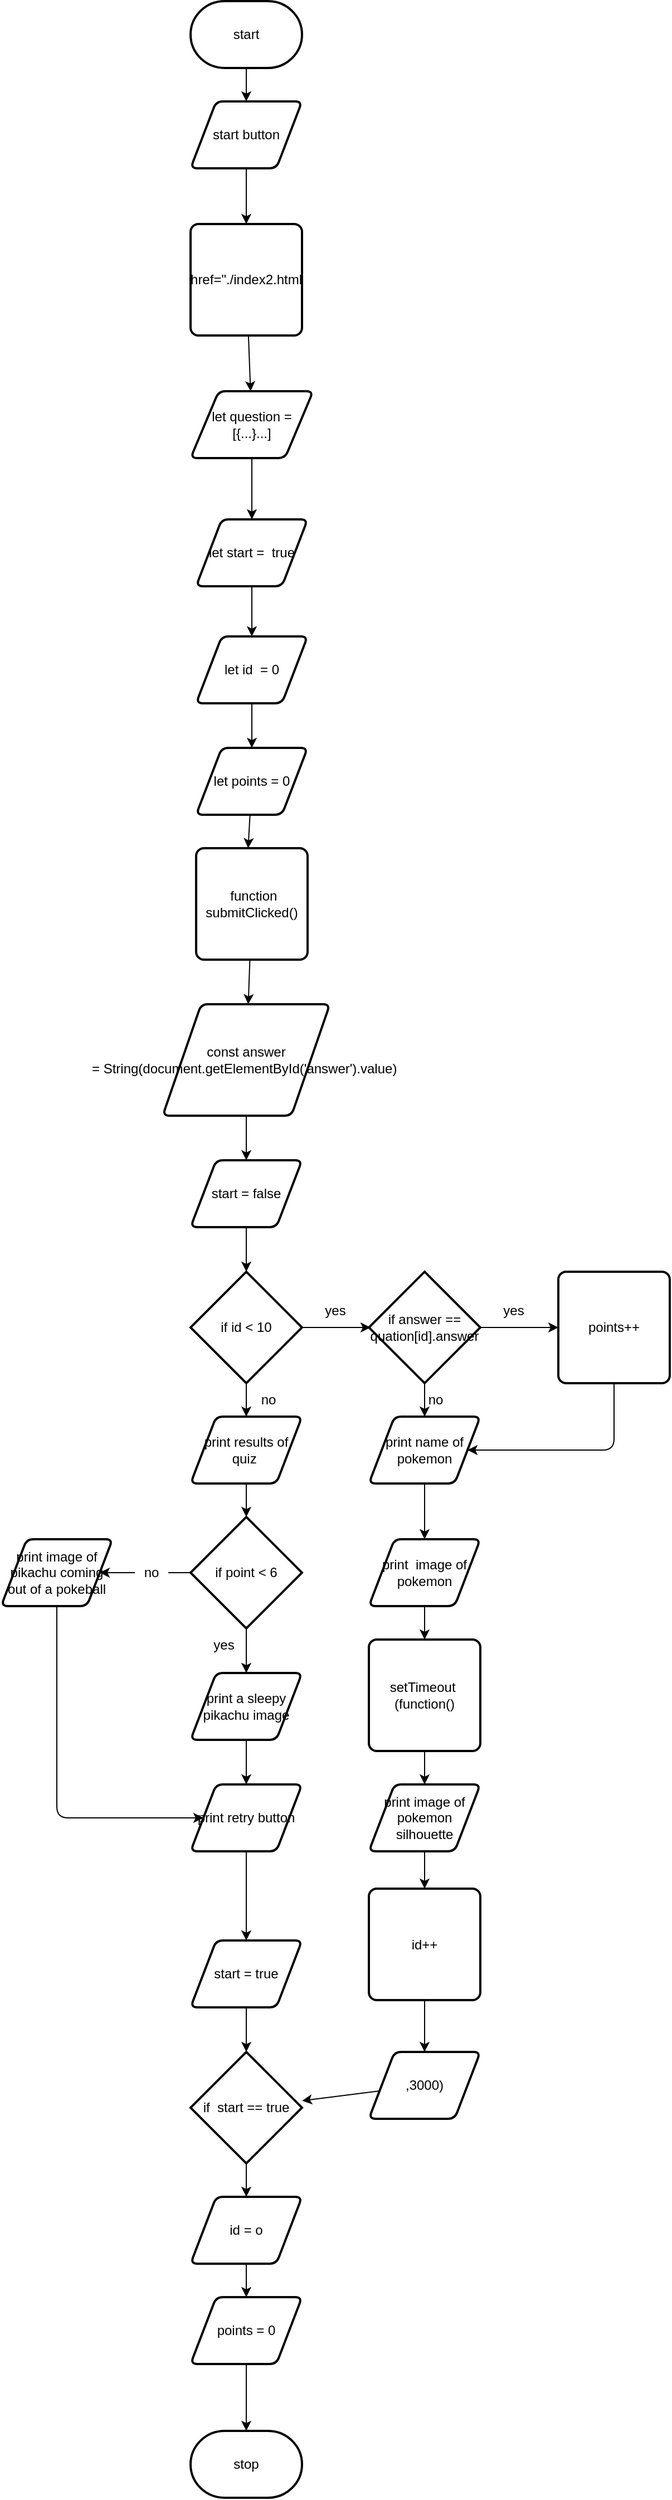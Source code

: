 <mxfile>
    <diagram id="QK12YSNgJE9AkP-LcR7z" name="Page-1">
        <mxGraphModel dx="532" dy="431" grid="1" gridSize="10" guides="1" tooltips="1" connect="1" arrows="1" fold="1" page="1" pageScale="1" pageWidth="827" pageHeight="1169" math="0" shadow="0">
            <root>
                <mxCell id="0"/>
                <mxCell id="1" parent="0"/>
                <mxCell id="4" value="" style="edgeStyle=none;html=1;" parent="1" source="2" target="3" edge="1">
                    <mxGeometry relative="1" as="geometry"/>
                </mxCell>
                <mxCell id="2" value="start" style="strokeWidth=2;html=1;shape=mxgraph.flowchart.terminator;whiteSpace=wrap;" parent="1" vertex="1">
                    <mxGeometry x="280" y="60" width="100" height="60" as="geometry"/>
                </mxCell>
                <mxCell id="6" value="" style="edgeStyle=none;html=1;" parent="1" source="3" target="5" edge="1">
                    <mxGeometry relative="1" as="geometry"/>
                </mxCell>
                <mxCell id="3" value="start button" style="shape=parallelogram;html=1;strokeWidth=2;perimeter=parallelogramPerimeter;whiteSpace=wrap;rounded=1;arcSize=12;size=0.23;" parent="1" vertex="1">
                    <mxGeometry x="280" y="150" width="100" height="60" as="geometry"/>
                </mxCell>
                <mxCell id="8" value="" style="edgeStyle=none;html=1;" parent="1" source="5" target="7" edge="1">
                    <mxGeometry relative="1" as="geometry"/>
                </mxCell>
                <mxCell id="5" value="href=&quot;./index2.html" style="rounded=1;whiteSpace=wrap;html=1;absoluteArcSize=1;arcSize=14;strokeWidth=2;" parent="1" vertex="1">
                    <mxGeometry x="280" y="260" width="100" height="100" as="geometry"/>
                </mxCell>
                <mxCell id="10" value="" style="edgeStyle=none;html=1;" parent="1" source="7" target="9" edge="1">
                    <mxGeometry relative="1" as="geometry"/>
                </mxCell>
                <mxCell id="7" value="let question = [{...}...]" style="shape=parallelogram;html=1;strokeWidth=2;perimeter=parallelogramPerimeter;whiteSpace=wrap;rounded=1;arcSize=12;size=0.23;" parent="1" vertex="1">
                    <mxGeometry x="280" y="410" width="110" height="60" as="geometry"/>
                </mxCell>
                <mxCell id="12" value="" style="edgeStyle=none;html=1;" parent="1" source="9" target="11" edge="1">
                    <mxGeometry relative="1" as="geometry"/>
                </mxCell>
                <mxCell id="9" value="let start =&amp;nbsp; true" style="shape=parallelogram;html=1;strokeWidth=2;perimeter=parallelogramPerimeter;whiteSpace=wrap;rounded=1;arcSize=12;size=0.23;" parent="1" vertex="1">
                    <mxGeometry x="285" y="525" width="100" height="60" as="geometry"/>
                </mxCell>
                <mxCell id="14" value="" style="edgeStyle=none;html=1;" parent="1" source="11" target="13" edge="1">
                    <mxGeometry relative="1" as="geometry"/>
                </mxCell>
                <mxCell id="11" value="let id&amp;nbsp; = 0" style="shape=parallelogram;html=1;strokeWidth=2;perimeter=parallelogramPerimeter;whiteSpace=wrap;rounded=1;arcSize=12;size=0.23;" parent="1" vertex="1">
                    <mxGeometry x="285" y="630" width="100" height="60" as="geometry"/>
                </mxCell>
                <mxCell id="18" value="" style="edgeStyle=none;html=1;" parent="1" source="13" edge="1">
                    <mxGeometry relative="1" as="geometry">
                        <mxPoint x="331.667" y="820" as="targetPoint"/>
                    </mxGeometry>
                </mxCell>
                <mxCell id="13" value="let points = 0" style="shape=parallelogram;html=1;strokeWidth=2;perimeter=parallelogramPerimeter;whiteSpace=wrap;rounded=1;arcSize=12;size=0.23;" parent="1" vertex="1">
                    <mxGeometry x="285" y="730" width="100" height="60" as="geometry"/>
                </mxCell>
                <mxCell id="23" value="" style="edgeStyle=none;html=1;" parent="1" source="15" target="22" edge="1">
                    <mxGeometry relative="1" as="geometry"/>
                </mxCell>
                <mxCell id="15" value="const answer =&amp;nbsp;String(document.getElementById('answer').value)&amp;nbsp;" style="shape=parallelogram;html=1;strokeWidth=2;perimeter=parallelogramPerimeter;whiteSpace=wrap;rounded=1;arcSize=12;size=0.23;" parent="1" vertex="1">
                    <mxGeometry x="255" y="960" width="150" height="100" as="geometry"/>
                </mxCell>
                <mxCell id="21" value="" style="edgeStyle=none;html=1;" parent="1" source="20" target="15" edge="1">
                    <mxGeometry relative="1" as="geometry"/>
                </mxCell>
                <mxCell id="20" value="&amp;nbsp;function submitClicked()" style="rounded=1;whiteSpace=wrap;html=1;absoluteArcSize=1;arcSize=14;strokeWidth=2;" parent="1" vertex="1">
                    <mxGeometry x="285" y="820" width="100" height="100" as="geometry"/>
                </mxCell>
                <mxCell id="25" value="" style="edgeStyle=none;html=1;" parent="1" source="22" target="24" edge="1">
                    <mxGeometry relative="1" as="geometry"/>
                </mxCell>
                <mxCell id="22" value="start = false" style="shape=parallelogram;html=1;strokeWidth=2;perimeter=parallelogramPerimeter;whiteSpace=wrap;rounded=1;arcSize=12;size=0.23;" parent="1" vertex="1">
                    <mxGeometry x="280" y="1100" width="100" height="60" as="geometry"/>
                </mxCell>
                <mxCell id="33" value="" style="edgeStyle=none;html=1;" parent="1" source="24" edge="1">
                    <mxGeometry relative="1" as="geometry">
                        <mxPoint x="441.5" y="1250" as="targetPoint"/>
                    </mxGeometry>
                </mxCell>
                <mxCell id="49" value="" style="edgeStyle=none;html=1;" parent="1" source="24" target="48" edge="1">
                    <mxGeometry relative="1" as="geometry"/>
                </mxCell>
                <mxCell id="24" value="if id &amp;lt; 10" style="strokeWidth=2;html=1;shape=mxgraph.flowchart.decision;whiteSpace=wrap;" parent="1" vertex="1">
                    <mxGeometry x="280" y="1200" width="100" height="100" as="geometry"/>
                </mxCell>
                <mxCell id="29" value="" style="edgeStyle=none;html=1;" parent="1" source="26" target="28" edge="1">
                    <mxGeometry relative="1" as="geometry"/>
                </mxCell>
                <mxCell id="31" value="" style="edgeStyle=none;html=1;" parent="1" source="26" edge="1">
                    <mxGeometry relative="1" as="geometry">
                        <mxPoint x="490" y="1330" as="targetPoint"/>
                    </mxGeometry>
                </mxCell>
                <mxCell id="26" value="if answer == quation[id].answer" style="strokeWidth=2;html=1;shape=mxgraph.flowchart.decision;whiteSpace=wrap;" parent="1" vertex="1">
                    <mxGeometry x="440" y="1200" width="100" height="100" as="geometry"/>
                </mxCell>
                <mxCell id="47" style="edgeStyle=none;html=1;entryX=1;entryY=0.5;entryDx=0;entryDy=0;" parent="1" source="28" target="34" edge="1">
                    <mxGeometry relative="1" as="geometry">
                        <Array as="points">
                            <mxPoint x="660" y="1360"/>
                        </Array>
                    </mxGeometry>
                </mxCell>
                <mxCell id="28" value="points++" style="rounded=1;whiteSpace=wrap;html=1;absoluteArcSize=1;arcSize=14;strokeWidth=2;" parent="1" vertex="1">
                    <mxGeometry x="610" y="1200" width="100" height="100" as="geometry"/>
                </mxCell>
                <mxCell id="36" value="" style="edgeStyle=none;html=1;" parent="1" source="34" target="35" edge="1">
                    <mxGeometry relative="1" as="geometry"/>
                </mxCell>
                <mxCell id="34" value="print name of pokemon" style="shape=parallelogram;html=1;strokeWidth=2;perimeter=parallelogramPerimeter;whiteSpace=wrap;rounded=1;arcSize=12;size=0.23;" parent="1" vertex="1">
                    <mxGeometry x="440" y="1330" width="100" height="60" as="geometry"/>
                </mxCell>
                <mxCell id="38" value="" style="edgeStyle=none;html=1;" parent="1" source="35" target="37" edge="1">
                    <mxGeometry relative="1" as="geometry"/>
                </mxCell>
                <mxCell id="35" value="print&amp;nbsp; image of pokemon" style="shape=parallelogram;html=1;strokeWidth=2;perimeter=parallelogramPerimeter;whiteSpace=wrap;rounded=1;arcSize=12;size=0.23;" parent="1" vertex="1">
                    <mxGeometry x="440" y="1440" width="100" height="60" as="geometry"/>
                </mxCell>
                <mxCell id="40" value="" style="edgeStyle=none;html=1;" parent="1" source="37" target="39" edge="1">
                    <mxGeometry relative="1" as="geometry"/>
                </mxCell>
                <mxCell id="37" value="setTimeout&amp;nbsp; (function()" style="rounded=1;whiteSpace=wrap;html=1;absoluteArcSize=1;arcSize=14;strokeWidth=2;" parent="1" vertex="1">
                    <mxGeometry x="440" y="1530" width="100" height="100" as="geometry"/>
                </mxCell>
                <mxCell id="43" value="" style="edgeStyle=none;html=1;" parent="1" source="39" edge="1">
                    <mxGeometry relative="1" as="geometry">
                        <mxPoint x="490" y="1753.5" as="targetPoint"/>
                    </mxGeometry>
                </mxCell>
                <mxCell id="39" value="print image of pokemon silhouette" style="shape=parallelogram;html=1;strokeWidth=2;perimeter=parallelogramPerimeter;whiteSpace=wrap;rounded=1;arcSize=12;size=0.23;" parent="1" vertex="1">
                    <mxGeometry x="440" y="1660" width="100" height="60" as="geometry"/>
                </mxCell>
                <mxCell id="67" value="" style="edgeStyle=none;html=1;" parent="1" source="44" target="61" edge="1">
                    <mxGeometry relative="1" as="geometry"/>
                </mxCell>
                <mxCell id="44" value=",3000)" style="shape=parallelogram;html=1;strokeWidth=2;perimeter=parallelogramPerimeter;whiteSpace=wrap;rounded=1;arcSize=12;size=0.23;" parent="1" vertex="1">
                    <mxGeometry x="440" y="1900" width="100" height="60" as="geometry"/>
                </mxCell>
                <mxCell id="46" value="" style="edgeStyle=none;html=1;" parent="1" source="45" target="44" edge="1">
                    <mxGeometry relative="1" as="geometry"/>
                </mxCell>
                <mxCell id="45" value="id++" style="rounded=1;whiteSpace=wrap;html=1;absoluteArcSize=1;arcSize=14;strokeWidth=2;" parent="1" vertex="1">
                    <mxGeometry x="440" y="1753.5" width="100" height="100" as="geometry"/>
                </mxCell>
                <mxCell id="51" value="" style="edgeStyle=none;html=1;" parent="1" source="48" target="50" edge="1">
                    <mxGeometry relative="1" as="geometry"/>
                </mxCell>
                <mxCell id="48" value="print results of quiz&amp;nbsp;" style="shape=parallelogram;html=1;strokeWidth=2;perimeter=parallelogramPerimeter;whiteSpace=wrap;rounded=1;arcSize=12;size=0.23;" parent="1" vertex="1">
                    <mxGeometry x="280" y="1330" width="100" height="60" as="geometry"/>
                </mxCell>
                <mxCell id="53" value="" style="edgeStyle=none;html=1;" parent="1" source="50" target="52" edge="1">
                    <mxGeometry relative="1" as="geometry"/>
                </mxCell>
                <mxCell id="55" value="" style="edgeStyle=none;html=1;startArrow=none;" parent="1" source="75" target="54" edge="1">
                    <mxGeometry relative="1" as="geometry"/>
                </mxCell>
                <mxCell id="50" value="if point &amp;lt; 6" style="strokeWidth=2;html=1;shape=mxgraph.flowchart.decision;whiteSpace=wrap;" parent="1" vertex="1">
                    <mxGeometry x="280" y="1420" width="100" height="100" as="geometry"/>
                </mxCell>
                <mxCell id="57" value="" style="edgeStyle=none;html=1;" parent="1" source="52" target="56" edge="1">
                    <mxGeometry relative="1" as="geometry"/>
                </mxCell>
                <mxCell id="52" value="print a sleepy pikachu image" style="shape=parallelogram;html=1;strokeWidth=2;perimeter=parallelogramPerimeter;whiteSpace=wrap;rounded=1;arcSize=12;size=0.23;" parent="1" vertex="1">
                    <mxGeometry x="280" y="1560" width="100" height="60" as="geometry"/>
                </mxCell>
                <mxCell id="58" style="edgeStyle=none;html=1;entryX=0;entryY=0.5;entryDx=0;entryDy=0;" parent="1" source="54" target="56" edge="1">
                    <mxGeometry relative="1" as="geometry">
                        <Array as="points">
                            <mxPoint x="160" y="1690"/>
                        </Array>
                    </mxGeometry>
                </mxCell>
                <mxCell id="54" value="print image of pikachu coming out of a pokeball" style="shape=parallelogram;html=1;strokeWidth=2;perimeter=parallelogramPerimeter;whiteSpace=wrap;rounded=1;arcSize=12;size=0.23;" parent="1" vertex="1">
                    <mxGeometry x="110" y="1440" width="100" height="60" as="geometry"/>
                </mxCell>
                <mxCell id="60" value="" style="edgeStyle=none;html=1;" parent="1" source="56" target="59" edge="1">
                    <mxGeometry relative="1" as="geometry"/>
                </mxCell>
                <mxCell id="56" value="print retry button" style="shape=parallelogram;html=1;strokeWidth=2;perimeter=parallelogramPerimeter;whiteSpace=wrap;rounded=1;arcSize=12;size=0.23;" parent="1" vertex="1">
                    <mxGeometry x="280" y="1660" width="100" height="60" as="geometry"/>
                </mxCell>
                <mxCell id="62" value="" style="edgeStyle=none;html=1;" parent="1" source="59" target="61" edge="1">
                    <mxGeometry relative="1" as="geometry"/>
                </mxCell>
                <mxCell id="59" value="start = true" style="shape=parallelogram;html=1;strokeWidth=2;perimeter=parallelogramPerimeter;whiteSpace=wrap;rounded=1;arcSize=12;size=0.23;" parent="1" vertex="1">
                    <mxGeometry x="280" y="1800" width="100" height="60" as="geometry"/>
                </mxCell>
                <mxCell id="64" value="" style="edgeStyle=none;html=1;" parent="1" source="61" target="63" edge="1">
                    <mxGeometry relative="1" as="geometry"/>
                </mxCell>
                <mxCell id="61" value="if&amp;nbsp; start == true" style="strokeWidth=2;html=1;shape=mxgraph.flowchart.decision;whiteSpace=wrap;" parent="1" vertex="1">
                    <mxGeometry x="280" y="1900" width="100" height="100" as="geometry"/>
                </mxCell>
                <mxCell id="66" value="" style="edgeStyle=none;html=1;" parent="1" source="63" target="65" edge="1">
                    <mxGeometry relative="1" as="geometry"/>
                </mxCell>
                <mxCell id="63" value="id = o" style="shape=parallelogram;html=1;strokeWidth=2;perimeter=parallelogramPerimeter;whiteSpace=wrap;rounded=1;arcSize=12;size=0.23;" parent="1" vertex="1">
                    <mxGeometry x="280" y="2030" width="100" height="60" as="geometry"/>
                </mxCell>
                <mxCell id="69" value="" style="edgeStyle=none;html=1;" parent="1" source="65" target="68" edge="1">
                    <mxGeometry relative="1" as="geometry"/>
                </mxCell>
                <mxCell id="65" value="points = 0" style="shape=parallelogram;html=1;strokeWidth=2;perimeter=parallelogramPerimeter;whiteSpace=wrap;rounded=1;arcSize=12;size=0.23;" parent="1" vertex="1">
                    <mxGeometry x="280" y="2120" width="100" height="60" as="geometry"/>
                </mxCell>
                <mxCell id="68" value="stop" style="strokeWidth=2;html=1;shape=mxgraph.flowchart.terminator;whiteSpace=wrap;" parent="1" vertex="1">
                    <mxGeometry x="280" y="2240" width="100" height="60" as="geometry"/>
                </mxCell>
                <mxCell id="70" value="yes" style="text;html=1;strokeColor=none;fillColor=none;align=center;verticalAlign=middle;whiteSpace=wrap;rounded=0;" parent="1" vertex="1">
                    <mxGeometry x="380" y="1220" width="60" height="30" as="geometry"/>
                </mxCell>
                <mxCell id="71" value="no" style="text;html=1;strokeColor=none;fillColor=none;align=center;verticalAlign=middle;whiteSpace=wrap;rounded=0;" parent="1" vertex="1">
                    <mxGeometry x="320" y="1300" width="60" height="30" as="geometry"/>
                </mxCell>
                <mxCell id="72" value="yes" style="text;html=1;strokeColor=none;fillColor=none;align=center;verticalAlign=middle;whiteSpace=wrap;rounded=0;" parent="1" vertex="1">
                    <mxGeometry x="540" y="1220" width="60" height="30" as="geometry"/>
                </mxCell>
                <mxCell id="73" value="no" style="text;html=1;strokeColor=none;fillColor=none;align=center;verticalAlign=middle;whiteSpace=wrap;rounded=0;" parent="1" vertex="1">
                    <mxGeometry x="470" y="1300" width="60" height="30" as="geometry"/>
                </mxCell>
                <mxCell id="74" value="yes" style="text;html=1;strokeColor=none;fillColor=none;align=center;verticalAlign=middle;whiteSpace=wrap;rounded=0;" parent="1" vertex="1">
                    <mxGeometry x="280" y="1520" width="60" height="30" as="geometry"/>
                </mxCell>
                <mxCell id="76" value="" style="edgeStyle=none;html=1;endArrow=none;" parent="1" source="50" target="75" edge="1">
                    <mxGeometry relative="1" as="geometry">
                        <mxPoint x="280" y="1470" as="sourcePoint"/>
                        <mxPoint x="198.5" y="1470" as="targetPoint"/>
                    </mxGeometry>
                </mxCell>
                <mxCell id="75" value="no" style="text;html=1;strokeColor=none;fillColor=none;align=center;verticalAlign=middle;whiteSpace=wrap;rounded=0;" parent="1" vertex="1">
                    <mxGeometry x="230" y="1457.5" width="30" height="25" as="geometry"/>
                </mxCell>
            </root>
        </mxGraphModel>
    </diagram>
</mxfile>